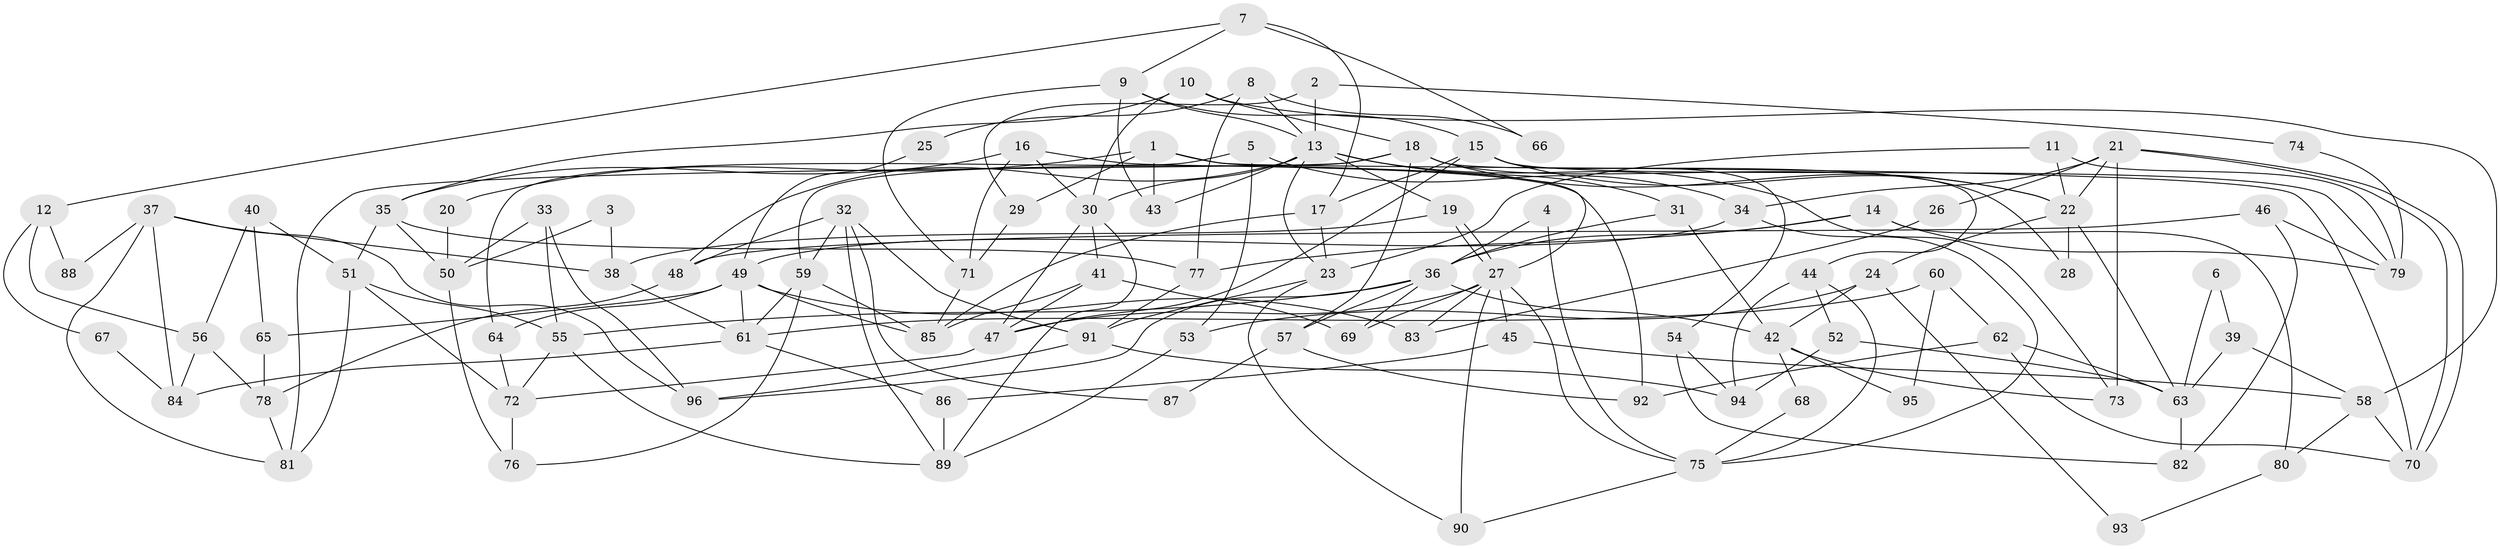 // Generated by graph-tools (version 1.1) at 2025/15/03/09/25 04:15:20]
// undirected, 96 vertices, 192 edges
graph export_dot {
graph [start="1"]
  node [color=gray90,style=filled];
  1;
  2;
  3;
  4;
  5;
  6;
  7;
  8;
  9;
  10;
  11;
  12;
  13;
  14;
  15;
  16;
  17;
  18;
  19;
  20;
  21;
  22;
  23;
  24;
  25;
  26;
  27;
  28;
  29;
  30;
  31;
  32;
  33;
  34;
  35;
  36;
  37;
  38;
  39;
  40;
  41;
  42;
  43;
  44;
  45;
  46;
  47;
  48;
  49;
  50;
  51;
  52;
  53;
  54;
  55;
  56;
  57;
  58;
  59;
  60;
  61;
  62;
  63;
  64;
  65;
  66;
  67;
  68;
  69;
  70;
  71;
  72;
  73;
  74;
  75;
  76;
  77;
  78;
  79;
  80;
  81;
  82;
  83;
  84;
  85;
  86;
  87;
  88;
  89;
  90;
  91;
  92;
  93;
  94;
  95;
  96;
  1 -- 43;
  1 -- 27;
  1 -- 20;
  1 -- 29;
  1 -- 70;
  2 -- 13;
  2 -- 29;
  2 -- 74;
  3 -- 38;
  3 -- 50;
  4 -- 36;
  4 -- 75;
  5 -- 64;
  5 -- 34;
  5 -- 53;
  6 -- 63;
  6 -- 39;
  7 -- 17;
  7 -- 9;
  7 -- 12;
  7 -- 66;
  8 -- 77;
  8 -- 13;
  8 -- 25;
  8 -- 66;
  9 -- 15;
  9 -- 13;
  9 -- 43;
  9 -- 71;
  10 -- 18;
  10 -- 30;
  10 -- 35;
  10 -- 58;
  11 -- 23;
  11 -- 22;
  11 -- 79;
  12 -- 56;
  12 -- 67;
  12 -- 88;
  13 -- 31;
  13 -- 30;
  13 -- 19;
  13 -- 23;
  13 -- 43;
  13 -- 48;
  13 -- 73;
  14 -- 36;
  14 -- 79;
  14 -- 77;
  14 -- 80;
  15 -- 22;
  15 -- 47;
  15 -- 17;
  15 -- 54;
  15 -- 79;
  16 -- 35;
  16 -- 71;
  16 -- 30;
  16 -- 92;
  17 -- 23;
  17 -- 85;
  18 -- 44;
  18 -- 22;
  18 -- 28;
  18 -- 57;
  18 -- 59;
  18 -- 81;
  19 -- 27;
  19 -- 27;
  19 -- 38;
  20 -- 50;
  21 -- 22;
  21 -- 70;
  21 -- 70;
  21 -- 26;
  21 -- 34;
  21 -- 73;
  22 -- 63;
  22 -- 24;
  22 -- 28;
  23 -- 91;
  23 -- 90;
  24 -- 53;
  24 -- 42;
  24 -- 93;
  25 -- 49;
  26 -- 83;
  27 -- 75;
  27 -- 45;
  27 -- 47;
  27 -- 69;
  27 -- 83;
  27 -- 90;
  29 -- 71;
  30 -- 41;
  30 -- 47;
  30 -- 89;
  31 -- 42;
  31 -- 36;
  32 -- 89;
  32 -- 59;
  32 -- 48;
  32 -- 87;
  32 -- 91;
  33 -- 96;
  33 -- 55;
  33 -- 50;
  34 -- 49;
  34 -- 75;
  35 -- 51;
  35 -- 50;
  35 -- 77;
  36 -- 69;
  36 -- 96;
  36 -- 42;
  36 -- 55;
  36 -- 57;
  37 -- 38;
  37 -- 81;
  37 -- 84;
  37 -- 88;
  37 -- 96;
  38 -- 61;
  39 -- 58;
  39 -- 63;
  40 -- 51;
  40 -- 56;
  40 -- 65;
  41 -- 85;
  41 -- 47;
  41 -- 69;
  42 -- 73;
  42 -- 68;
  42 -- 95;
  44 -- 75;
  44 -- 94;
  44 -- 52;
  45 -- 58;
  45 -- 86;
  46 -- 48;
  46 -- 79;
  46 -- 82;
  47 -- 72;
  48 -- 78;
  49 -- 85;
  49 -- 65;
  49 -- 61;
  49 -- 64;
  49 -- 83;
  50 -- 76;
  51 -- 55;
  51 -- 72;
  51 -- 81;
  52 -- 94;
  52 -- 63;
  53 -- 89;
  54 -- 82;
  54 -- 94;
  55 -- 72;
  55 -- 89;
  56 -- 78;
  56 -- 84;
  57 -- 87;
  57 -- 92;
  58 -- 70;
  58 -- 80;
  59 -- 61;
  59 -- 76;
  59 -- 85;
  60 -- 62;
  60 -- 61;
  60 -- 95;
  61 -- 86;
  61 -- 84;
  62 -- 92;
  62 -- 70;
  62 -- 63;
  63 -- 82;
  64 -- 72;
  65 -- 78;
  67 -- 84;
  68 -- 75;
  71 -- 85;
  72 -- 76;
  74 -- 79;
  75 -- 90;
  77 -- 91;
  78 -- 81;
  80 -- 93;
  86 -- 89;
  91 -- 94;
  91 -- 96;
}
